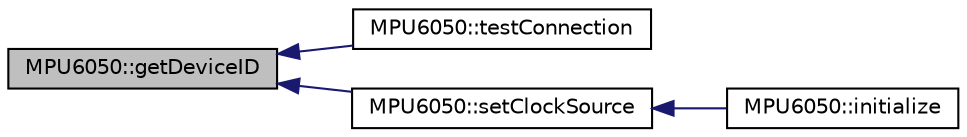 digraph "MPU6050::getDeviceID"
{
  edge [fontname="Helvetica",fontsize="10",labelfontname="Helvetica",labelfontsize="10"];
  node [fontname="Helvetica",fontsize="10",shape=record];
  rankdir="LR";
  Node57 [label="MPU6050::getDeviceID",height=0.2,width=0.4,color="black", fillcolor="grey75", style="filled", fontcolor="black"];
  Node57 -> Node58 [dir="back",color="midnightblue",fontsize="10",style="solid",fontname="Helvetica"];
  Node58 [label="MPU6050::testConnection",height=0.2,width=0.4,color="black", fillcolor="white", style="filled",URL="$class_m_p_u6050.html#a95ffab7b44fce3834236e0813687d11a",tooltip="Verify the I2C connection. "];
  Node57 -> Node59 [dir="back",color="midnightblue",fontsize="10",style="solid",fontname="Helvetica"];
  Node59 [label="MPU6050::setClockSource",height=0.2,width=0.4,color="black", fillcolor="white", style="filled",URL="$class_m_p_u6050.html#a4c1cd147d038e024bdeaa053c4d77734",tooltip="Set clock source setting. "];
  Node59 -> Node60 [dir="back",color="midnightblue",fontsize="10",style="solid",fontname="Helvetica"];
  Node60 [label="MPU6050::initialize",height=0.2,width=0.4,color="black", fillcolor="white", style="filled",URL="$class_m_p_u6050.html#abd8fc6c18adf158011118fbccc7e7054",tooltip="Power on and prepare for general usage. "];
}
